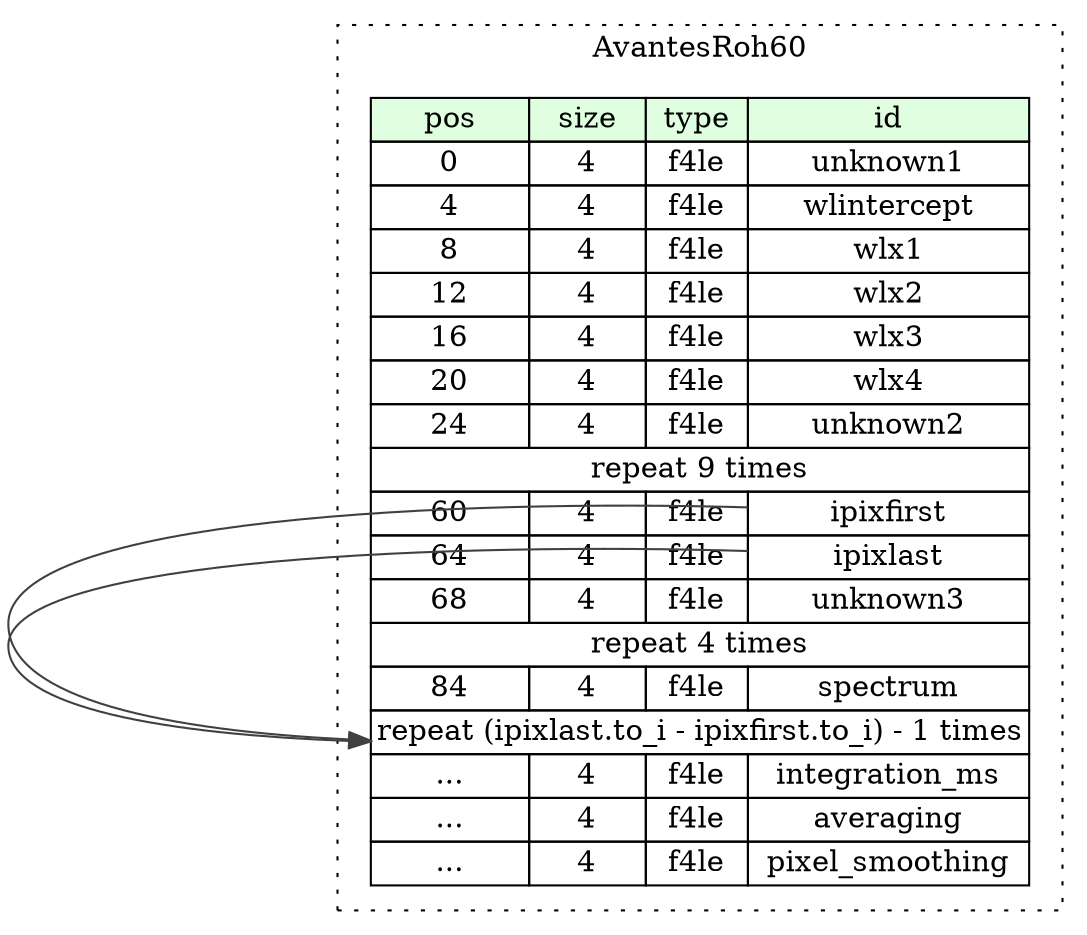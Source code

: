 digraph {
	rankdir=LR;
	node [shape=plaintext];
	subgraph cluster__avantes_roh60 {
		label="AvantesRoh60";
		graph[style=dotted];

		avantes_roh60__seq [label=<<TABLE BORDER="0" CELLBORDER="1" CELLSPACING="0">
			<TR><TD BGCOLOR="#E0FFE0">pos</TD><TD BGCOLOR="#E0FFE0">size</TD><TD BGCOLOR="#E0FFE0">type</TD><TD BGCOLOR="#E0FFE0">id</TD></TR>
			<TR><TD PORT="unknown1_pos">0</TD><TD PORT="unknown1_size">4</TD><TD>f4le</TD><TD PORT="unknown1_type">unknown1</TD></TR>
			<TR><TD PORT="wlintercept_pos">4</TD><TD PORT="wlintercept_size">4</TD><TD>f4le</TD><TD PORT="wlintercept_type">wlintercept</TD></TR>
			<TR><TD PORT="wlx1_pos">8</TD><TD PORT="wlx1_size">4</TD><TD>f4le</TD><TD PORT="wlx1_type">wlx1</TD></TR>
			<TR><TD PORT="wlx2_pos">12</TD><TD PORT="wlx2_size">4</TD><TD>f4le</TD><TD PORT="wlx2_type">wlx2</TD></TR>
			<TR><TD PORT="wlx3_pos">16</TD><TD PORT="wlx3_size">4</TD><TD>f4le</TD><TD PORT="wlx3_type">wlx3</TD></TR>
			<TR><TD PORT="wlx4_pos">20</TD><TD PORT="wlx4_size">4</TD><TD>f4le</TD><TD PORT="wlx4_type">wlx4</TD></TR>
			<TR><TD PORT="unknown2_pos">24</TD><TD PORT="unknown2_size">4</TD><TD>f4le</TD><TD PORT="unknown2_type">unknown2</TD></TR>
			<TR><TD COLSPAN="4" PORT="unknown2__repeat">repeat 9 times</TD></TR>
			<TR><TD PORT="ipixfirst_pos">60</TD><TD PORT="ipixfirst_size">4</TD><TD>f4le</TD><TD PORT="ipixfirst_type">ipixfirst</TD></TR>
			<TR><TD PORT="ipixlast_pos">64</TD><TD PORT="ipixlast_size">4</TD><TD>f4le</TD><TD PORT="ipixlast_type">ipixlast</TD></TR>
			<TR><TD PORT="unknown3_pos">68</TD><TD PORT="unknown3_size">4</TD><TD>f4le</TD><TD PORT="unknown3_type">unknown3</TD></TR>
			<TR><TD COLSPAN="4" PORT="unknown3__repeat">repeat 4 times</TD></TR>
			<TR><TD PORT="spectrum_pos">84</TD><TD PORT="spectrum_size">4</TD><TD>f4le</TD><TD PORT="spectrum_type">spectrum</TD></TR>
			<TR><TD COLSPAN="4" PORT="spectrum__repeat">repeat (ipixlast.to_i - ipixfirst.to_i) - 1 times</TD></TR>
			<TR><TD PORT="integration_ms_pos">...</TD><TD PORT="integration_ms_size">4</TD><TD>f4le</TD><TD PORT="integration_ms_type">integration_ms</TD></TR>
			<TR><TD PORT="averaging_pos">...</TD><TD PORT="averaging_size">4</TD><TD>f4le</TD><TD PORT="averaging_type">averaging</TD></TR>
			<TR><TD PORT="pixel_smoothing_pos">...</TD><TD PORT="pixel_smoothing_size">4</TD><TD>f4le</TD><TD PORT="pixel_smoothing_type">pixel_smoothing</TD></TR>
		</TABLE>>];
	}
	avantes_roh60__seq:ipixlast_type -> avantes_roh60__seq:spectrum__repeat [color="#404040"];
	avantes_roh60__seq:ipixfirst_type -> avantes_roh60__seq:spectrum__repeat [color="#404040"];
}
